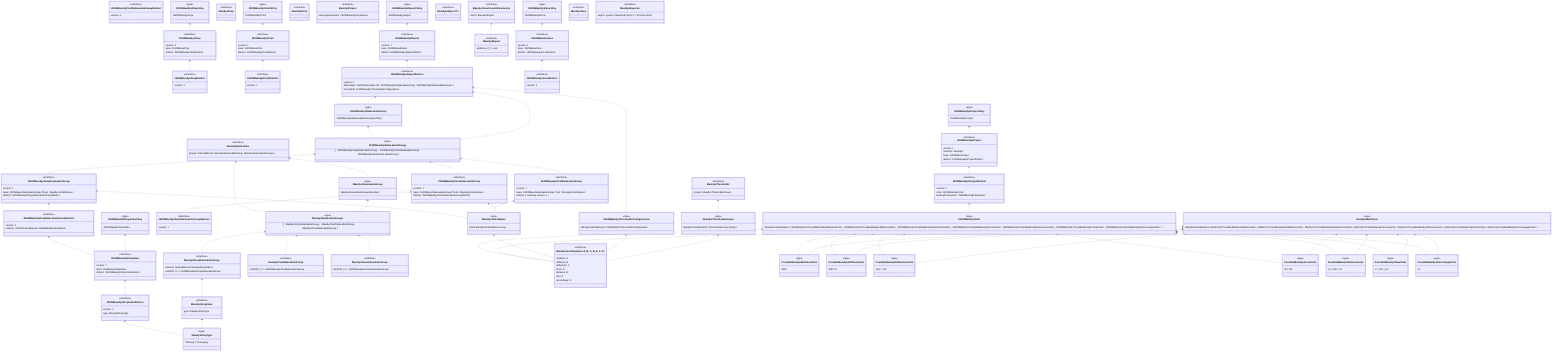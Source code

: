 classDiagram
class JSONMaxidynDataLabelsGroup {
  <<type>>
  JSONMaxidynDataLabelsGroups[number]
}
JSONMaxidynDataLabelsGroup <.. JSONMaxidynDataLabelsGroups


class JSONMaxidynDataLabelsGroups {
  <<type>>
  [   JSONMaxidynDropDataLabelsGroup,   JSONMaxidynTestDataLabelsGroup,   JSONMaxidynZoneDataLabelsGroup ]
}
JSONMaxidynDataLabelsGroups <.. JSONMaxidynDropDataLabelsGroup
JSONMaxidynDataLabelsGroups <.. JSONMaxidynTestDataLabelsGroup
JSONMaxidynDataLabelsGroups <.. JSONMaxidynZoneDataLabelsGroup


class JSONMaxidynDropDataLabelsGroup {
  <<interface>>
  version: 1
  base: JSONBaseDataLabelsGroup#60;'Drop', MaxidynUnitsNames#62;
  distinct: JSONMaxidynDropDataLabelsGroupDistinct
}
JSONMaxidynDropDataLabelsGroup <.. MaxidynUnitsNames
JSONMaxidynDropDataLabelsGroup <.. JSONMaxidynDropDataLabelsGroupDistinct


class JSONMaxidynDropDataLabelsGroupDistinct {
  <<interface>>
  version: 1
  indexes: JSONSelectableList#60;JSONMaxidynDropIndex#62;
}
JSONMaxidynDropDataLabelsGroupDistinct <.. JSONMaxidynDropIndex


class JSONMaxidynTestDataLabelsGroup {
  <<interface>>
  version: 1
  base: JSONBaseDataLabelsGroup#60;'Test', MaxidynUnitsNames#62;
  distinct: #123;     readonly version: 1   #125;
}
JSONMaxidynTestDataLabelsGroup <.. MaxidynUnitsNames


class JSONMaxidynTestDataLabelsGroupDistinct {
  <<interface>>
  version: 1
}



class JSONMaxidynZoneDataLabelsGroup {
  <<interface>>
  version: 1
  base: JSONBaseDataLabelsGroup#60;'Zone', MaxidynUnitsNames#62;
  distinct: JSONMaxidynZoneDataLabelsGroupDistinct
}
JSONMaxidynZoneDataLabelsGroup <.. MaxidynUnitsNames
JSONMaxidynZoneDataLabelsGroup <.. JSONMaxidynZoneDataLabelsGroupDistinct


class JSONMaxidynZoneDataLabelsGroupDistinct {
  <<interface>>
  version: 1
}



class MaxidynDataLabels {
  <<interface>>
  groups: SelectableList#60;     MaxidynDataLabelsGroup,     MaxidynDataLabelsGroups   #62;
}
MaxidynDataLabels <.. MaxidynDataLabelsGroup
MaxidynDataLabels <.. MaxidynDataLabelsGroups


class MaxidynDataLabelsGroup {
  <<type>>
  MaxidynDataLabelsGroups[number]
}
MaxidynDataLabelsGroup <.. MaxidynDataLabelsGroups


class MaxidynDataLabelsGroups {
  <<type>>
  [   MaxidynDropDataLabelsGroup,   MaxidynTestDataLabelsGroup,   MaxidynZoneDataLabelsGroup ]
}
MaxidynDataLabelsGroups <.. MaxidynDropDataLabelsGroup
MaxidynDataLabelsGroups <.. MaxidynTestDataLabelsGroup
MaxidynDataLabelsGroups <.. MaxidynZoneDataLabelsGroup


class MaxidynDropDataLabelsGroup {
  <<interface>>
  indexes: SelectableList#60;MaxidynDropIndex#62;
  toJSON: #40;#41; =#62; JSONMaxidynDropDataLabelsGroup
}
MaxidynDropDataLabelsGroup <.. MaxidynDropIndex


class MaxidynTestDataLabelsGroup {
  <<interface>>
  toJSON: #40;#41; =#62; JSONMaxidynTestDataLabelsGroup
}



class MaxidynZoneDataLabelsGroup {
  <<interface>>
  toJSON: #40;#41; =#62; JSONMaxidynZoneDataLabelsGroup
}



class JSONMaxidynDropVAny {
  <<type>>
  JSONMaxidynDrop
}
JSONMaxidynDropVAny <.. JSONMaxidynDrop


class JSONMaxidynDrop {
  <<interface>>
  version: 1
  base: JSONBaseDrop
  distinct: JSONMaxidynDropDistinct
}
JSONMaxidynDrop <.. JSONMaxidynDropDistinct


class JSONMaxidynDropDistinct {
  <<interface>>
  version: 1
}



class JSONMaxidynDropIndexVAny {
  <<type>>
  JSONMaxidynDropIndex
}
JSONMaxidynDropIndexVAny <.. JSONMaxidynDropIndex


class JSONMaxidynDropIndex {
  <<interface>>
  version: 1
  base: JSONBaseDropIndex
  distinct: JSONMaxidynDropIndexDistinct
}
JSONMaxidynDropIndex <.. JSONMaxidynDropIndexDistinct


class JSONMaxidynDropIndexDistinct {
  <<interface>>
  version: 1
  type: MaxidynDropType
}
JSONMaxidynDropIndexDistinct <.. MaxidynDropType


class MaxidynDropType {
  <<type>>
  'Training' | 'Averaging'
}



class MaxidynDrop {
  <<interface>>

}



class MaxidynDropIndex {
  <<interface>>
  type: MaxidynDropType
}
MaxidynDropIndex <.. MaxidynDropType


class MaxidynUnitsSkeleton~A, B, C, D, E, F, G~ {
  <<interface>>
  modulus: A
  stiffness: B
  deflection: C
  force: D
  distance: E
  time: F
  percentage: G
}



class PossibleMaxidynModulusUnits {
  <<type>>
  'MPa'
}



class PossibleMaxidynStiffnessUnits {
  <<type>>
  'MN / m'
}



class PossibleMaxidynDeflectionUnits {
  <<type>>
  'mm' | 'um'
}



class PossibleMaxidynForceUnits {
  <<type>>
  'N' | 'kN'
}



class PossibleMaxidynDistanceUnits {
  <<type>>
  'm' | 'km' | 'mi'
}



class PossibleMaxidynTimeUnits {
  <<type>>
  's' | 'ms' | 'us'
}



class PossibleMaxidynPercentageUnits {
  <<type>>
  '%'
}



class JSONMaxidynUnits {
  <<type>>
  MaxidynUnitsSkeleton#60;   JSONMathUnit#60;PossibleMaxidynModulusUnits#62;,   JSONMathUnit#60;PossibleMaxidynStiffnessUnits#62;,   JSONMathUnit#60;PossibleMaxidynDeflectionUnits#62;,   JSONMathUnit#60;PossibleMaxidynForceUnits#62;,   JSONMathUnit#60;PossibleMaxidynDistanceUnits#62;,   JSONMathUnit#60;PossibleMaxidynTimeUnits#62;,   JSONMathUnit#60;PossibleMaxidynPercentageUnits#62; #62;
}
JSONMaxidynUnits <.. MaxidynUnitsSkeleton~A, B, C, D, E, F, G~
JSONMaxidynUnits <.. PossibleMaxidynModulusUnits
JSONMaxidynUnits <.. PossibleMaxidynStiffnessUnits
JSONMaxidynUnits <.. PossibleMaxidynDeflectionUnits
JSONMaxidynUnits <.. PossibleMaxidynForceUnits
JSONMaxidynUnits <.. PossibleMaxidynDistanceUnits
JSONMaxidynUnits <.. PossibleMaxidynTimeUnits
JSONMaxidynUnits <.. PossibleMaxidynPercentageUnits


class MaxidynMathUnits {
  <<type>>
  MaxidynUnitsSkeleton#60;   MathUnit#60;PossibleMaxidynModulusUnits#62;,   MathUnit#60;PossibleMaxidynStiffnessUnits#62;,   MathUnit#60;PossibleMaxidynDeflectionUnits#62;,   MathUnit#60;PossibleMaxidynForceUnits#62;,   MathUnit#60;PossibleMaxidynDistanceUnits#62;,   MathUnit#60;PossibleMaxidynTimeUnits#62;,   MathUnit#60;PossibleMaxidynPercentageUnits#62; #62;
}
MaxidynMathUnits <.. MaxidynUnitsSkeleton~A, B, C, D, E, F, G~
MaxidynMathUnits <.. PossibleMaxidynModulusUnits
MaxidynMathUnits <.. PossibleMaxidynStiffnessUnits
MaxidynMathUnits <.. PossibleMaxidynDeflectionUnits
MaxidynMathUnits <.. PossibleMaxidynForceUnits
MaxidynMathUnits <.. PossibleMaxidynDistanceUnits
MaxidynMathUnits <.. PossibleMaxidynTimeUnits
MaxidynMathUnits <.. PossibleMaxidynPercentageUnits


class MaxidynUnitsNames {
  <<type>>
  keyof MaxidynUnitsSkeleton#60;any#62;
}
MaxidynUnitsNames <.. MaxidynUnitsSkeleton~A, B, C, D, E, F, G~


class JSONMaxidynPointVAny {
  <<type>>
  JSONMaxidynPoint
}
JSONMaxidynPointVAny <.. JSONMaxidynPoint


class JSONMaxidynPoint {
  <<interface>>
  version: 1
  base: JSONBasePoint
  distinct: JSONMaxidynPointDistinct
}
JSONMaxidynPoint <.. JSONMaxidynPointDistinct


class JSONMaxidynPointDistinct {
  <<interface>>
  version: 1
}



class MaxidynPoint {
  <<interface>>

}



class JSONMaxidynProjectVAny {
  <<type>>
  JSONMaxidynProject
}
JSONMaxidynProjectVAny <.. JSONMaxidynProject


class JSONMaxidynProject {
  <<interface>>
  version: 1
  machine: 'Maxidyn'
  base: JSONBaseProject
  distinct: JSONMaxidynProjectDistinct
}
JSONMaxidynProject <.. JSONMaxidynProjectDistinct


class JSONMaxidynProjectDistinct {
  <<interface>>
  version: 1
  units: JSONMaxidynUnits
  bearingParameters: JSONBearingParameters
}
JSONMaxidynProjectDistinct <.. JSONMaxidynUnits


class MaxidynProject {
  <<interface>>
  bearingParameters: JSONBearingParameters
}



class JSONMaxidynReportVAny {
  <<type>>
  JSONMaxidynReport
}
JSONMaxidynReportVAny <.. JSONMaxidynReport


class JSONMaxidynReport {
  <<interface>>
  version: 1
  base: JSONBaseReport
  distinct: JSONMaxidynReportDistinct
}
JSONMaxidynReport <.. JSONMaxidynReportDistinct


class JSONMaxidynReportDistinct {
  <<interface>>
  version: 1
  dataLabels: JSONSelectableList#60;     JSONMaxidynDataLabelsGroup,     JSONMaxidynDataLabelsGroups   #62;
  thresholds: JSONMaxidynThresholdsConfigurations
}
JSONMaxidynReportDistinct <.. JSONMaxidynDataLabelsGroup
JSONMaxidynReportDistinct <.. JSONMaxidynDataLabelsGroups
JSONMaxidynReportDistinct <.. JSONMaxidynThresholdsConfigurations


class JSONMaxidynThresholdsConfigurations {
  <<type>>
  MaxidynUnitsSkeleton#60;JSONDistinctThresholdsConfiguration#62;
}
JSONMaxidynThresholdsConfigurations <.. MaxidynUnitsSkeleton~A, B, C, D, E, F, G~


class MaxidynReport {
  <<interface>>
  addZone: #40;#41; =#62; void
}



class MaxidynThresholds {
  <<interface>>
  groups: MaxidynThresholdsGroups
}
MaxidynThresholds <.. MaxidynThresholdsGroups


class MaxidynThresholdsGroups {
  <<type>>
  MaxidynUnitsSkeleton#60;ThresholdsGroup#60;string#62;#62;
}
MaxidynThresholdsGroups <.. MaxidynUnitsSkeleton~A, B, C, D, E, F, G~


class MaxidynObject~T~ {
  <<interface>>

}



class MaxidynZoneCreatorParameters {
  <<interface>>
  report: MaxidynReport
}
MaxidynZoneCreatorParameters <.. MaxidynReport


class JSONMaxidynZoneVAny {
  <<type>>
  JSONMaxidynZone
}
JSONMaxidynZoneVAny <.. JSONMaxidynZone


class JSONMaxidynZone {
  <<interface>>
  version: 1
  base: JSONBaseZone
  distinct: JSONMaxidynZoneDistinct
}
JSONMaxidynZone <.. JSONMaxidynZoneDistinct


class JSONMaxidynZoneDistinct {
  <<interface>>
  version: 1
}



class MaxidynZone {
  <<interface>>

}



class MaxidynExporter {
  <<interface>>
  export: #40;project: MaxidynProject#41; =#62; Promise#60;File#62;
}